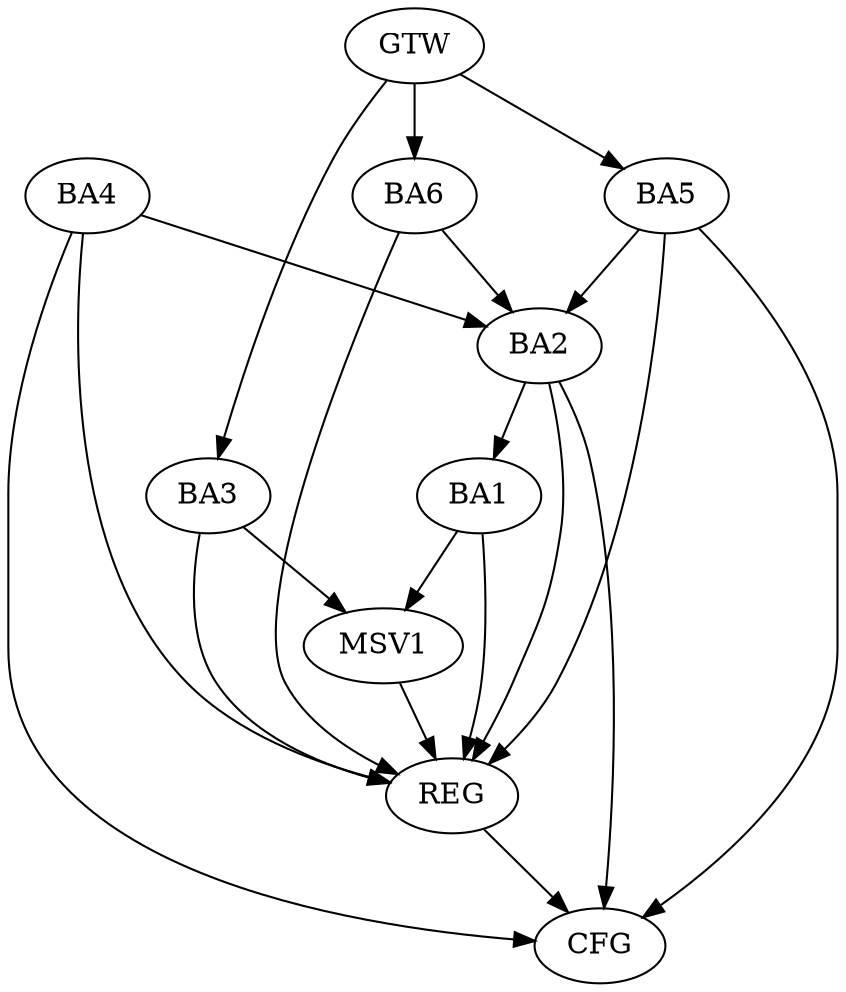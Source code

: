 strict digraph G {
  BA1 [ label="BA1" ];
  BA2 [ label="BA2" ];
  BA3 [ label="BA3" ];
  BA4 [ label="BA4" ];
  BA5 [ label="BA5" ];
  BA6 [ label="BA6" ];
  GTW [ label="GTW" ];
  REG [ label="REG" ];
  CFG [ label="CFG" ];
  MSV1 [ label="MSV1" ];
  BA2 -> BA1;
  BA4 -> BA2;
  BA6 -> BA2;
  GTW -> BA3;
  GTW -> BA5;
  GTW -> BA6;
  BA1 -> REG;
  BA2 -> REG;
  BA3 -> REG;
  BA4 -> REG;
  BA5 -> REG;
  BA6 -> REG;
  BA2 -> CFG;
  BA4 -> CFG;
  BA5 -> CFG;
  REG -> CFG;
  BA5 -> BA2;
  BA1 -> MSV1;
  BA3 -> MSV1;
  MSV1 -> REG;
}
